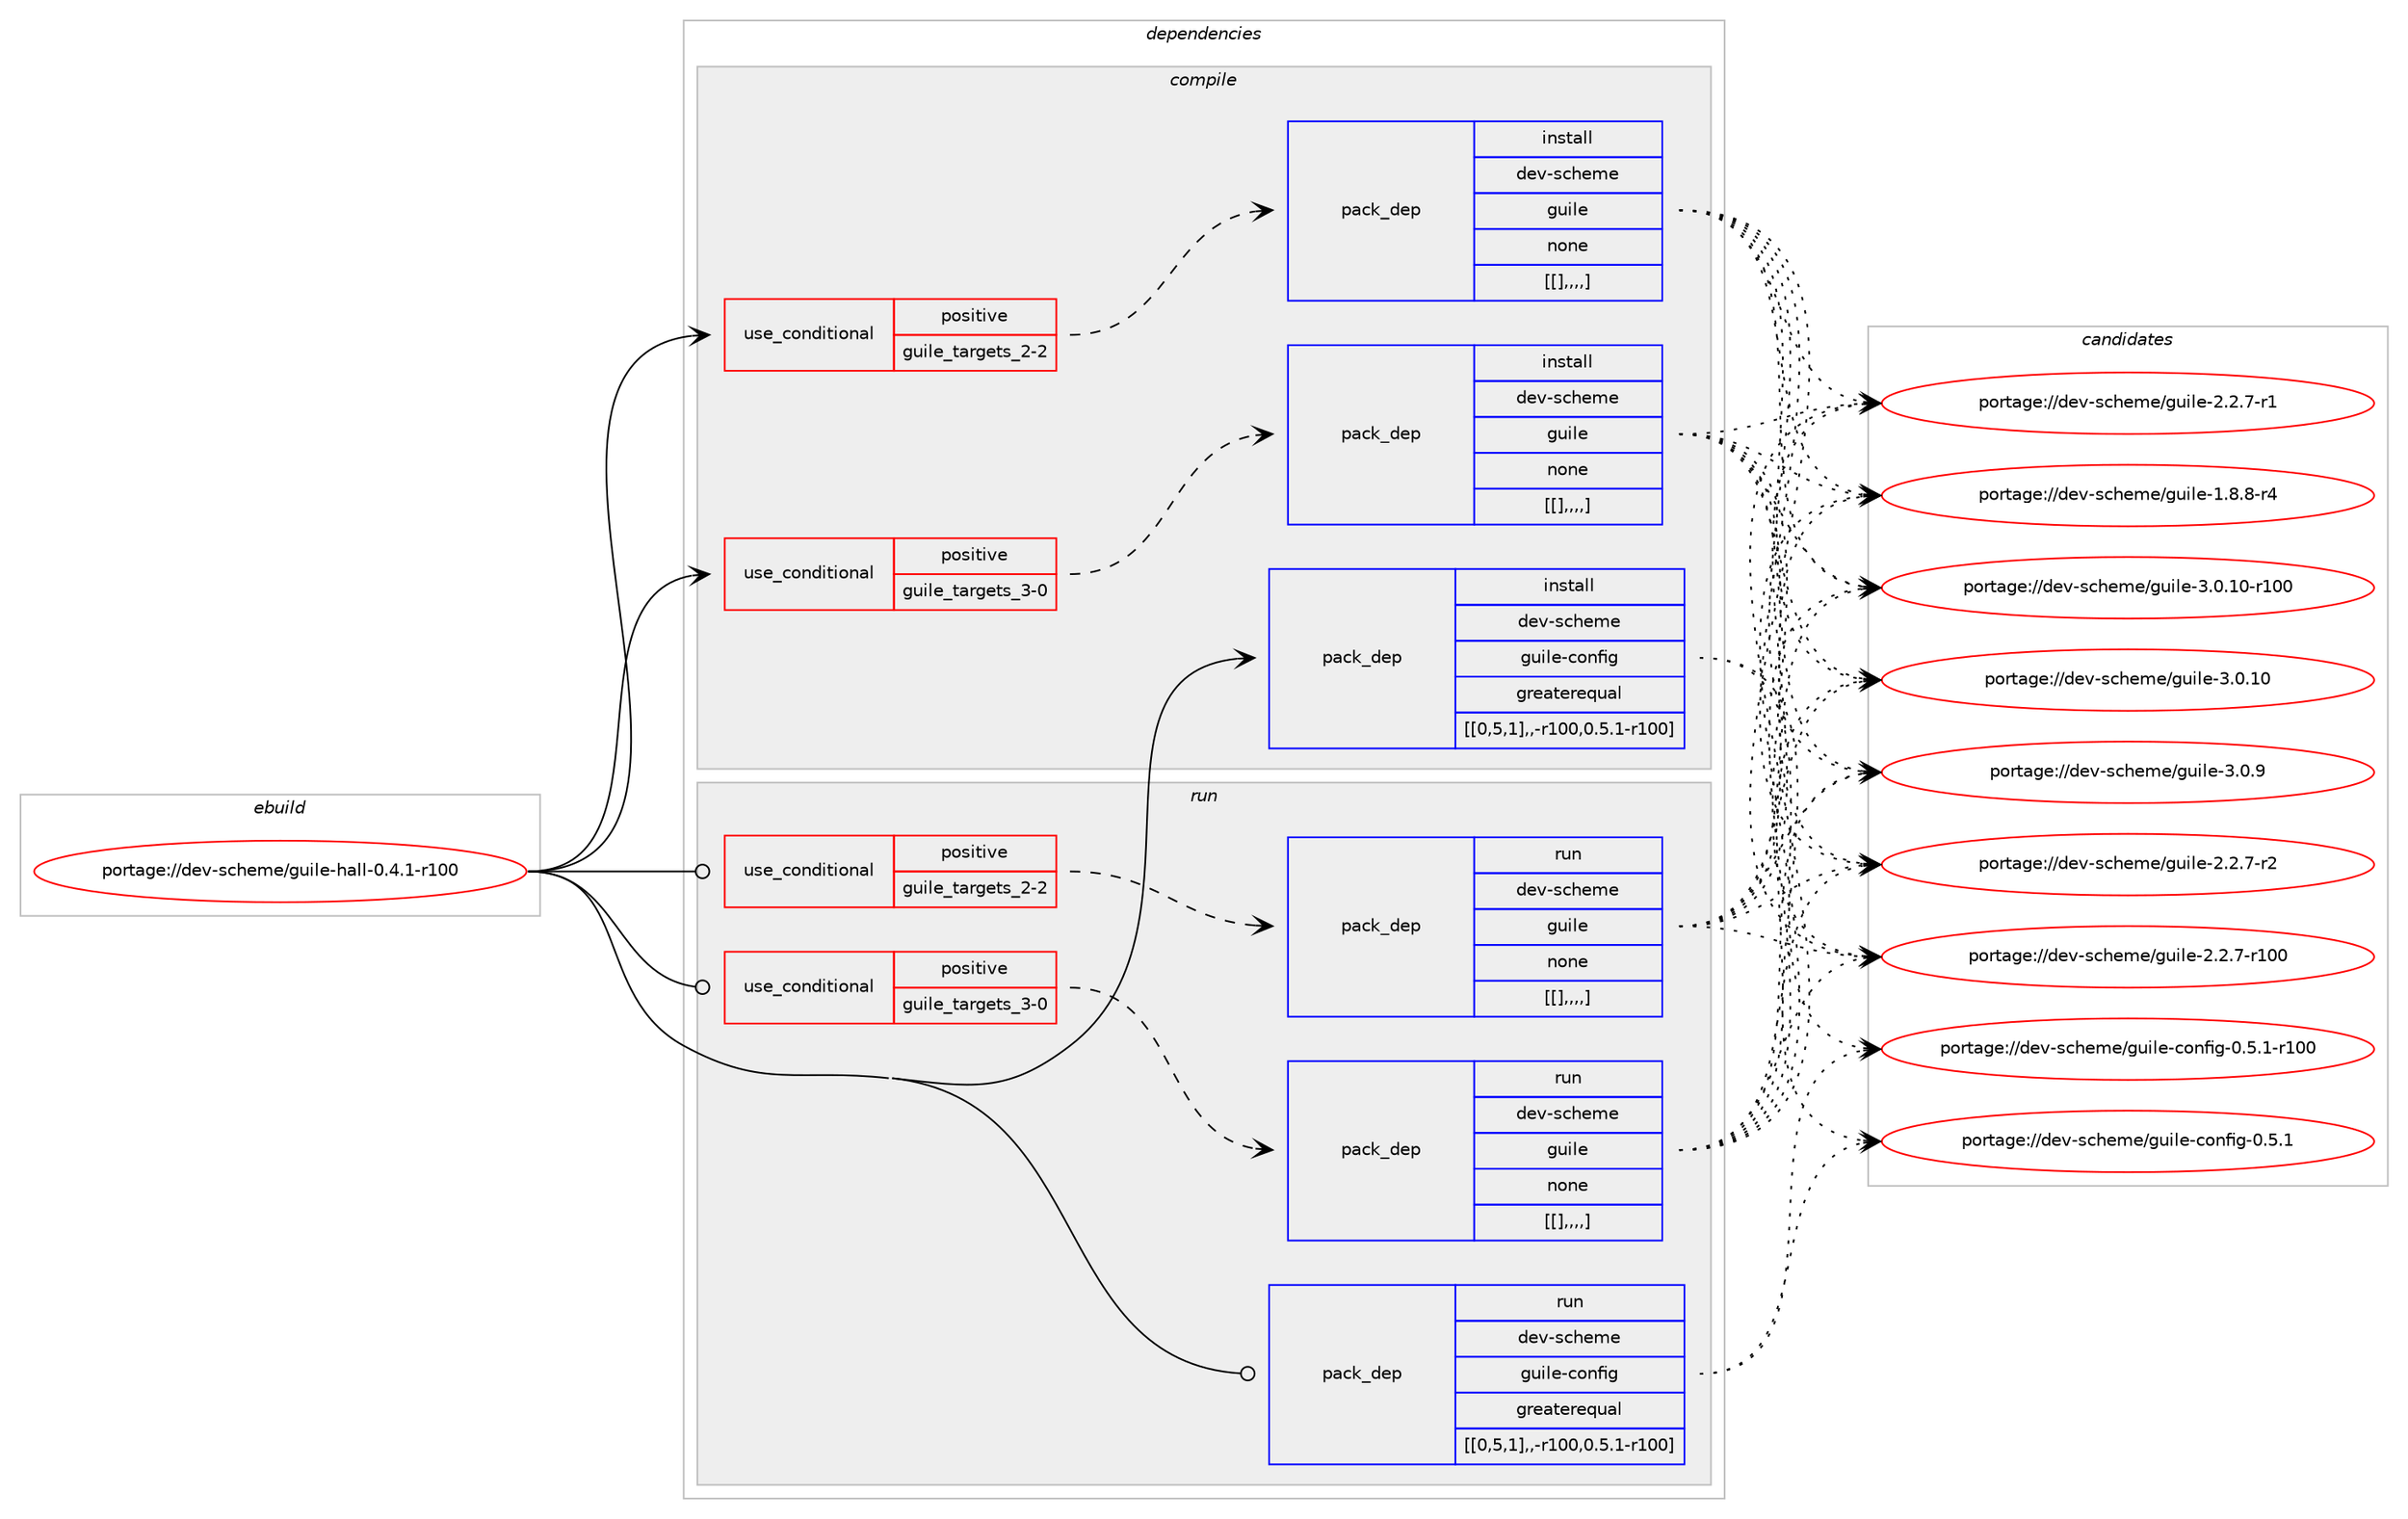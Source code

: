 digraph prolog {

# *************
# Graph options
# *************

newrank=true;
concentrate=true;
compound=true;
graph [rankdir=LR,fontname=Helvetica,fontsize=10,ranksep=1.5];#, ranksep=2.5, nodesep=0.2];
edge  [arrowhead=vee];
node  [fontname=Helvetica,fontsize=10];

# **********
# The ebuild
# **********

subgraph cluster_leftcol {
color=gray;
label=<<i>ebuild</i>>;
id [label="portage://dev-scheme/guile-hall-0.4.1-r100", color=red, width=4, href="../dev-scheme/guile-hall-0.4.1-r100.svg"];
}

# ****************
# The dependencies
# ****************

subgraph cluster_midcol {
color=gray;
label=<<i>dependencies</i>>;
subgraph cluster_compile {
fillcolor="#eeeeee";
style=filled;
label=<<i>compile</i>>;
subgraph cond61482 {
dependency213560 [label=<<TABLE BORDER="0" CELLBORDER="1" CELLSPACING="0" CELLPADDING="4"><TR><TD ROWSPAN="3" CELLPADDING="10">use_conditional</TD></TR><TR><TD>positive</TD></TR><TR><TD>guile_targets_2-2</TD></TR></TABLE>>, shape=none, color=red];
subgraph pack150691 {
dependency213561 [label=<<TABLE BORDER="0" CELLBORDER="1" CELLSPACING="0" CELLPADDING="4" WIDTH="220"><TR><TD ROWSPAN="6" CELLPADDING="30">pack_dep</TD></TR><TR><TD WIDTH="110">install</TD></TR><TR><TD>dev-scheme</TD></TR><TR><TD>guile</TD></TR><TR><TD>none</TD></TR><TR><TD>[[],,,,]</TD></TR></TABLE>>, shape=none, color=blue];
}
dependency213560:e -> dependency213561:w [weight=20,style="dashed",arrowhead="vee"];
}
id:e -> dependency213560:w [weight=20,style="solid",arrowhead="vee"];
subgraph cond61483 {
dependency213562 [label=<<TABLE BORDER="0" CELLBORDER="1" CELLSPACING="0" CELLPADDING="4"><TR><TD ROWSPAN="3" CELLPADDING="10">use_conditional</TD></TR><TR><TD>positive</TD></TR><TR><TD>guile_targets_3-0</TD></TR></TABLE>>, shape=none, color=red];
subgraph pack150692 {
dependency213563 [label=<<TABLE BORDER="0" CELLBORDER="1" CELLSPACING="0" CELLPADDING="4" WIDTH="220"><TR><TD ROWSPAN="6" CELLPADDING="30">pack_dep</TD></TR><TR><TD WIDTH="110">install</TD></TR><TR><TD>dev-scheme</TD></TR><TR><TD>guile</TD></TR><TR><TD>none</TD></TR><TR><TD>[[],,,,]</TD></TR></TABLE>>, shape=none, color=blue];
}
dependency213562:e -> dependency213563:w [weight=20,style="dashed",arrowhead="vee"];
}
id:e -> dependency213562:w [weight=20,style="solid",arrowhead="vee"];
subgraph pack150693 {
dependency213564 [label=<<TABLE BORDER="0" CELLBORDER="1" CELLSPACING="0" CELLPADDING="4" WIDTH="220"><TR><TD ROWSPAN="6" CELLPADDING="30">pack_dep</TD></TR><TR><TD WIDTH="110">install</TD></TR><TR><TD>dev-scheme</TD></TR><TR><TD>guile-config</TD></TR><TR><TD>greaterequal</TD></TR><TR><TD>[[0,5,1],,-r100,0.5.1-r100]</TD></TR></TABLE>>, shape=none, color=blue];
}
id:e -> dependency213564:w [weight=20,style="solid",arrowhead="vee"];
}
subgraph cluster_compileandrun {
fillcolor="#eeeeee";
style=filled;
label=<<i>compile and run</i>>;
}
subgraph cluster_run {
fillcolor="#eeeeee";
style=filled;
label=<<i>run</i>>;
subgraph cond61484 {
dependency213565 [label=<<TABLE BORDER="0" CELLBORDER="1" CELLSPACING="0" CELLPADDING="4"><TR><TD ROWSPAN="3" CELLPADDING="10">use_conditional</TD></TR><TR><TD>positive</TD></TR><TR><TD>guile_targets_2-2</TD></TR></TABLE>>, shape=none, color=red];
subgraph pack150694 {
dependency213566 [label=<<TABLE BORDER="0" CELLBORDER="1" CELLSPACING="0" CELLPADDING="4" WIDTH="220"><TR><TD ROWSPAN="6" CELLPADDING="30">pack_dep</TD></TR><TR><TD WIDTH="110">run</TD></TR><TR><TD>dev-scheme</TD></TR><TR><TD>guile</TD></TR><TR><TD>none</TD></TR><TR><TD>[[],,,,]</TD></TR></TABLE>>, shape=none, color=blue];
}
dependency213565:e -> dependency213566:w [weight=20,style="dashed",arrowhead="vee"];
}
id:e -> dependency213565:w [weight=20,style="solid",arrowhead="odot"];
subgraph cond61485 {
dependency213567 [label=<<TABLE BORDER="0" CELLBORDER="1" CELLSPACING="0" CELLPADDING="4"><TR><TD ROWSPAN="3" CELLPADDING="10">use_conditional</TD></TR><TR><TD>positive</TD></TR><TR><TD>guile_targets_3-0</TD></TR></TABLE>>, shape=none, color=red];
subgraph pack150695 {
dependency213568 [label=<<TABLE BORDER="0" CELLBORDER="1" CELLSPACING="0" CELLPADDING="4" WIDTH="220"><TR><TD ROWSPAN="6" CELLPADDING="30">pack_dep</TD></TR><TR><TD WIDTH="110">run</TD></TR><TR><TD>dev-scheme</TD></TR><TR><TD>guile</TD></TR><TR><TD>none</TD></TR><TR><TD>[[],,,,]</TD></TR></TABLE>>, shape=none, color=blue];
}
dependency213567:e -> dependency213568:w [weight=20,style="dashed",arrowhead="vee"];
}
id:e -> dependency213567:w [weight=20,style="solid",arrowhead="odot"];
subgraph pack150696 {
dependency213569 [label=<<TABLE BORDER="0" CELLBORDER="1" CELLSPACING="0" CELLPADDING="4" WIDTH="220"><TR><TD ROWSPAN="6" CELLPADDING="30">pack_dep</TD></TR><TR><TD WIDTH="110">run</TD></TR><TR><TD>dev-scheme</TD></TR><TR><TD>guile-config</TD></TR><TR><TD>greaterequal</TD></TR><TR><TD>[[0,5,1],,-r100,0.5.1-r100]</TD></TR></TABLE>>, shape=none, color=blue];
}
id:e -> dependency213569:w [weight=20,style="solid",arrowhead="odot"];
}
}

# **************
# The candidates
# **************

subgraph cluster_choices {
rank=same;
color=gray;
label=<<i>candidates</i>>;

subgraph choice150691 {
color=black;
nodesep=1;
choice1001011184511599104101109101471031171051081014551464846494845114494848 [label="portage://dev-scheme/guile-3.0.10-r100", color=red, width=4,href="../dev-scheme/guile-3.0.10-r100.svg"];
choice10010111845115991041011091014710311710510810145514648464948 [label="portage://dev-scheme/guile-3.0.10", color=red, width=4,href="../dev-scheme/guile-3.0.10.svg"];
choice100101118451159910410110910147103117105108101455146484657 [label="portage://dev-scheme/guile-3.0.9", color=red, width=4,href="../dev-scheme/guile-3.0.9.svg"];
choice1001011184511599104101109101471031171051081014550465046554511450 [label="portage://dev-scheme/guile-2.2.7-r2", color=red, width=4,href="../dev-scheme/guile-2.2.7-r2.svg"];
choice10010111845115991041011091014710311710510810145504650465545114494848 [label="portage://dev-scheme/guile-2.2.7-r100", color=red, width=4,href="../dev-scheme/guile-2.2.7-r100.svg"];
choice1001011184511599104101109101471031171051081014550465046554511449 [label="portage://dev-scheme/guile-2.2.7-r1", color=red, width=4,href="../dev-scheme/guile-2.2.7-r1.svg"];
choice1001011184511599104101109101471031171051081014549465646564511452 [label="portage://dev-scheme/guile-1.8.8-r4", color=red, width=4,href="../dev-scheme/guile-1.8.8-r4.svg"];
dependency213561:e -> choice1001011184511599104101109101471031171051081014551464846494845114494848:w [style=dotted,weight="100"];
dependency213561:e -> choice10010111845115991041011091014710311710510810145514648464948:w [style=dotted,weight="100"];
dependency213561:e -> choice100101118451159910410110910147103117105108101455146484657:w [style=dotted,weight="100"];
dependency213561:e -> choice1001011184511599104101109101471031171051081014550465046554511450:w [style=dotted,weight="100"];
dependency213561:e -> choice10010111845115991041011091014710311710510810145504650465545114494848:w [style=dotted,weight="100"];
dependency213561:e -> choice1001011184511599104101109101471031171051081014550465046554511449:w [style=dotted,weight="100"];
dependency213561:e -> choice1001011184511599104101109101471031171051081014549465646564511452:w [style=dotted,weight="100"];
}
subgraph choice150692 {
color=black;
nodesep=1;
choice1001011184511599104101109101471031171051081014551464846494845114494848 [label="portage://dev-scheme/guile-3.0.10-r100", color=red, width=4,href="../dev-scheme/guile-3.0.10-r100.svg"];
choice10010111845115991041011091014710311710510810145514648464948 [label="portage://dev-scheme/guile-3.0.10", color=red, width=4,href="../dev-scheme/guile-3.0.10.svg"];
choice100101118451159910410110910147103117105108101455146484657 [label="portage://dev-scheme/guile-3.0.9", color=red, width=4,href="../dev-scheme/guile-3.0.9.svg"];
choice1001011184511599104101109101471031171051081014550465046554511450 [label="portage://dev-scheme/guile-2.2.7-r2", color=red, width=4,href="../dev-scheme/guile-2.2.7-r2.svg"];
choice10010111845115991041011091014710311710510810145504650465545114494848 [label="portage://dev-scheme/guile-2.2.7-r100", color=red, width=4,href="../dev-scheme/guile-2.2.7-r100.svg"];
choice1001011184511599104101109101471031171051081014550465046554511449 [label="portage://dev-scheme/guile-2.2.7-r1", color=red, width=4,href="../dev-scheme/guile-2.2.7-r1.svg"];
choice1001011184511599104101109101471031171051081014549465646564511452 [label="portage://dev-scheme/guile-1.8.8-r4", color=red, width=4,href="../dev-scheme/guile-1.8.8-r4.svg"];
dependency213563:e -> choice1001011184511599104101109101471031171051081014551464846494845114494848:w [style=dotted,weight="100"];
dependency213563:e -> choice10010111845115991041011091014710311710510810145514648464948:w [style=dotted,weight="100"];
dependency213563:e -> choice100101118451159910410110910147103117105108101455146484657:w [style=dotted,weight="100"];
dependency213563:e -> choice1001011184511599104101109101471031171051081014550465046554511450:w [style=dotted,weight="100"];
dependency213563:e -> choice10010111845115991041011091014710311710510810145504650465545114494848:w [style=dotted,weight="100"];
dependency213563:e -> choice1001011184511599104101109101471031171051081014550465046554511449:w [style=dotted,weight="100"];
dependency213563:e -> choice1001011184511599104101109101471031171051081014549465646564511452:w [style=dotted,weight="100"];
}
subgraph choice150693 {
color=black;
nodesep=1;
choice100101118451159910410110910147103117105108101459911111010210510345484653464945114494848 [label="portage://dev-scheme/guile-config-0.5.1-r100", color=red, width=4,href="../dev-scheme/guile-config-0.5.1-r100.svg"];
choice1001011184511599104101109101471031171051081014599111110102105103454846534649 [label="portage://dev-scheme/guile-config-0.5.1", color=red, width=4,href="../dev-scheme/guile-config-0.5.1.svg"];
dependency213564:e -> choice100101118451159910410110910147103117105108101459911111010210510345484653464945114494848:w [style=dotted,weight="100"];
dependency213564:e -> choice1001011184511599104101109101471031171051081014599111110102105103454846534649:w [style=dotted,weight="100"];
}
subgraph choice150694 {
color=black;
nodesep=1;
choice1001011184511599104101109101471031171051081014551464846494845114494848 [label="portage://dev-scheme/guile-3.0.10-r100", color=red, width=4,href="../dev-scheme/guile-3.0.10-r100.svg"];
choice10010111845115991041011091014710311710510810145514648464948 [label="portage://dev-scheme/guile-3.0.10", color=red, width=4,href="../dev-scheme/guile-3.0.10.svg"];
choice100101118451159910410110910147103117105108101455146484657 [label="portage://dev-scheme/guile-3.0.9", color=red, width=4,href="../dev-scheme/guile-3.0.9.svg"];
choice1001011184511599104101109101471031171051081014550465046554511450 [label="portage://dev-scheme/guile-2.2.7-r2", color=red, width=4,href="../dev-scheme/guile-2.2.7-r2.svg"];
choice10010111845115991041011091014710311710510810145504650465545114494848 [label="portage://dev-scheme/guile-2.2.7-r100", color=red, width=4,href="../dev-scheme/guile-2.2.7-r100.svg"];
choice1001011184511599104101109101471031171051081014550465046554511449 [label="portage://dev-scheme/guile-2.2.7-r1", color=red, width=4,href="../dev-scheme/guile-2.2.7-r1.svg"];
choice1001011184511599104101109101471031171051081014549465646564511452 [label="portage://dev-scheme/guile-1.8.8-r4", color=red, width=4,href="../dev-scheme/guile-1.8.8-r4.svg"];
dependency213566:e -> choice1001011184511599104101109101471031171051081014551464846494845114494848:w [style=dotted,weight="100"];
dependency213566:e -> choice10010111845115991041011091014710311710510810145514648464948:w [style=dotted,weight="100"];
dependency213566:e -> choice100101118451159910410110910147103117105108101455146484657:w [style=dotted,weight="100"];
dependency213566:e -> choice1001011184511599104101109101471031171051081014550465046554511450:w [style=dotted,weight="100"];
dependency213566:e -> choice10010111845115991041011091014710311710510810145504650465545114494848:w [style=dotted,weight="100"];
dependency213566:e -> choice1001011184511599104101109101471031171051081014550465046554511449:w [style=dotted,weight="100"];
dependency213566:e -> choice1001011184511599104101109101471031171051081014549465646564511452:w [style=dotted,weight="100"];
}
subgraph choice150695 {
color=black;
nodesep=1;
choice1001011184511599104101109101471031171051081014551464846494845114494848 [label="portage://dev-scheme/guile-3.0.10-r100", color=red, width=4,href="../dev-scheme/guile-3.0.10-r100.svg"];
choice10010111845115991041011091014710311710510810145514648464948 [label="portage://dev-scheme/guile-3.0.10", color=red, width=4,href="../dev-scheme/guile-3.0.10.svg"];
choice100101118451159910410110910147103117105108101455146484657 [label="portage://dev-scheme/guile-3.0.9", color=red, width=4,href="../dev-scheme/guile-3.0.9.svg"];
choice1001011184511599104101109101471031171051081014550465046554511450 [label="portage://dev-scheme/guile-2.2.7-r2", color=red, width=4,href="../dev-scheme/guile-2.2.7-r2.svg"];
choice10010111845115991041011091014710311710510810145504650465545114494848 [label="portage://dev-scheme/guile-2.2.7-r100", color=red, width=4,href="../dev-scheme/guile-2.2.7-r100.svg"];
choice1001011184511599104101109101471031171051081014550465046554511449 [label="portage://dev-scheme/guile-2.2.7-r1", color=red, width=4,href="../dev-scheme/guile-2.2.7-r1.svg"];
choice1001011184511599104101109101471031171051081014549465646564511452 [label="portage://dev-scheme/guile-1.8.8-r4", color=red, width=4,href="../dev-scheme/guile-1.8.8-r4.svg"];
dependency213568:e -> choice1001011184511599104101109101471031171051081014551464846494845114494848:w [style=dotted,weight="100"];
dependency213568:e -> choice10010111845115991041011091014710311710510810145514648464948:w [style=dotted,weight="100"];
dependency213568:e -> choice100101118451159910410110910147103117105108101455146484657:w [style=dotted,weight="100"];
dependency213568:e -> choice1001011184511599104101109101471031171051081014550465046554511450:w [style=dotted,weight="100"];
dependency213568:e -> choice10010111845115991041011091014710311710510810145504650465545114494848:w [style=dotted,weight="100"];
dependency213568:e -> choice1001011184511599104101109101471031171051081014550465046554511449:w [style=dotted,weight="100"];
dependency213568:e -> choice1001011184511599104101109101471031171051081014549465646564511452:w [style=dotted,weight="100"];
}
subgraph choice150696 {
color=black;
nodesep=1;
choice100101118451159910410110910147103117105108101459911111010210510345484653464945114494848 [label="portage://dev-scheme/guile-config-0.5.1-r100", color=red, width=4,href="../dev-scheme/guile-config-0.5.1-r100.svg"];
choice1001011184511599104101109101471031171051081014599111110102105103454846534649 [label="portage://dev-scheme/guile-config-0.5.1", color=red, width=4,href="../dev-scheme/guile-config-0.5.1.svg"];
dependency213569:e -> choice100101118451159910410110910147103117105108101459911111010210510345484653464945114494848:w [style=dotted,weight="100"];
dependency213569:e -> choice1001011184511599104101109101471031171051081014599111110102105103454846534649:w [style=dotted,weight="100"];
}
}

}
